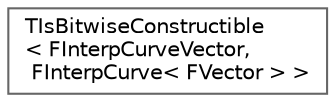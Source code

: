 digraph "Graphical Class Hierarchy"
{
 // INTERACTIVE_SVG=YES
 // LATEX_PDF_SIZE
  bgcolor="transparent";
  edge [fontname=Helvetica,fontsize=10,labelfontname=Helvetica,labelfontsize=10];
  node [fontname=Helvetica,fontsize=10,shape=box,height=0.2,width=0.4];
  rankdir="LR";
  Node0 [id="Node000000",label="TIsBitwiseConstructible\l\< FInterpCurveVector,\l FInterpCurve\< FVector \> \>",height=0.2,width=0.4,color="grey40", fillcolor="white", style="filled",URL="$d1/d98/structTIsBitwiseConstructible_3_01FInterpCurveVector_00_01FInterpCurve_3_01FVector_01_4_01_4.html",tooltip=" "];
}
